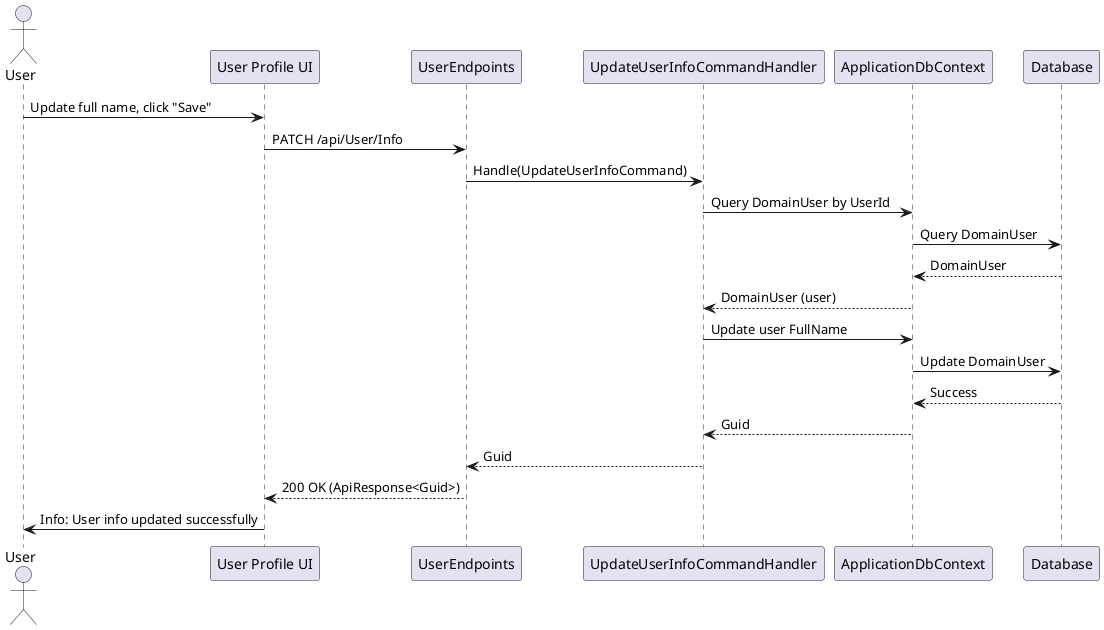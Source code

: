 @startuml
actor User
participant "User Profile UI" as UI
participant UserEndpoints
participant UpdateUserInfoCommandHandler as Handler
participant ApplicationDbContext
participant Database

User -> UI : Update full name, click "Save"
UI -> UserEndpoints : PATCH /api/User/Info
UserEndpoints -> Handler : Handle(UpdateUserInfoCommand)
Handler -> ApplicationDbContext : Query DomainUser by UserId
ApplicationDbContext -> Database : Query DomainUser
Database --> ApplicationDbContext : DomainUser
ApplicationDbContext --> Handler : DomainUser (user)
Handler -> ApplicationDbContext : Update user FullName
ApplicationDbContext -> Database : Update DomainUser
Database --> ApplicationDbContext : Success
ApplicationDbContext --> Handler : Guid
Handler --> UserEndpoints : Guid
UserEndpoints --> UI : 200 OK (ApiResponse<Guid>)
UI -> User : Info: User info updated successfully

@enduml